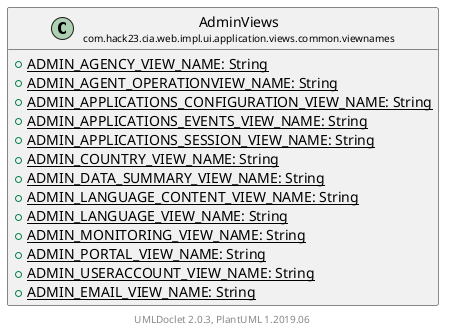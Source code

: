 @startuml
    set namespaceSeparator none
    hide empty fields
    hide empty methods

    class "<size:14>AdminViews\n<size:10>com.hack23.cia.web.impl.ui.application.views.common.viewnames" as com.hack23.cia.web.impl.ui.application.views.common.viewnames.AdminViews [[AdminViews.html]] {
        {static} +ADMIN_AGENCY_VIEW_NAME: String
        {static} +ADMIN_AGENT_OPERATIONVIEW_NAME: String
        {static} +ADMIN_APPLICATIONS_CONFIGURATION_VIEW_NAME: String
        {static} +ADMIN_APPLICATIONS_EVENTS_VIEW_NAME: String
        {static} +ADMIN_APPLICATIONS_SESSION_VIEW_NAME: String
        {static} +ADMIN_COUNTRY_VIEW_NAME: String
        {static} +ADMIN_DATA_SUMMARY_VIEW_NAME: String
        {static} +ADMIN_LANGUAGE_CONTENT_VIEW_NAME: String
        {static} +ADMIN_LANGUAGE_VIEW_NAME: String
        {static} +ADMIN_MONITORING_VIEW_NAME: String
        {static} +ADMIN_PORTAL_VIEW_NAME: String
        {static} +ADMIN_USERACCOUNT_VIEW_NAME: String
        {static} +ADMIN_EMAIL_VIEW_NAME: String
    }

    center footer UMLDoclet 2.0.3, PlantUML 1.2019.06
@enduml
